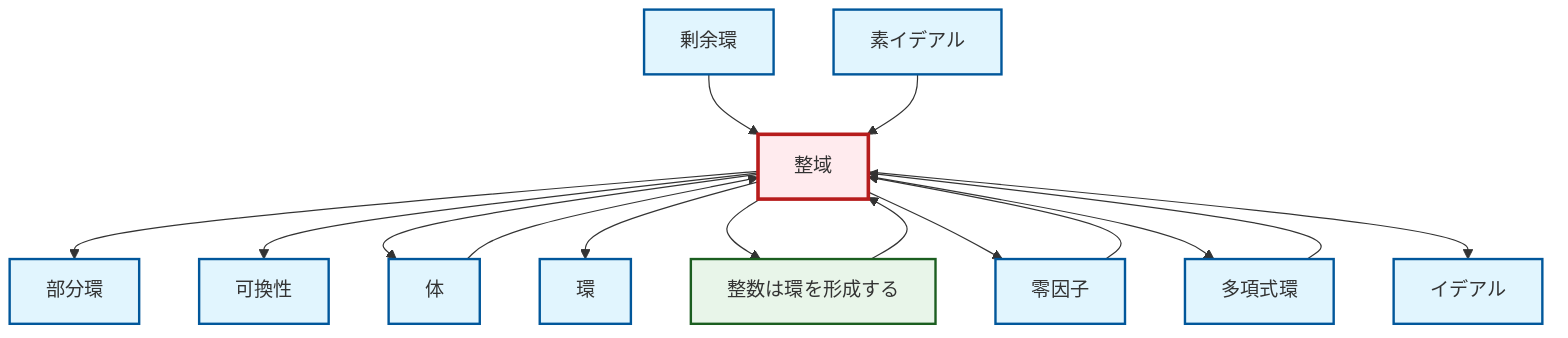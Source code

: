graph TD
    classDef definition fill:#e1f5fe,stroke:#01579b,stroke-width:2px
    classDef theorem fill:#f3e5f5,stroke:#4a148c,stroke-width:2px
    classDef axiom fill:#fff3e0,stroke:#e65100,stroke-width:2px
    classDef example fill:#e8f5e9,stroke:#1b5e20,stroke-width:2px
    classDef current fill:#ffebee,stroke:#b71c1c,stroke-width:3px
    def-commutativity["可換性"]:::definition
    def-integral-domain["整域"]:::definition
    def-quotient-ring["剰余環"]:::definition
    def-subring["部分環"]:::definition
    def-zero-divisor["零因子"]:::definition
    def-field["体"]:::definition
    def-prime-ideal["素イデアル"]:::definition
    def-ideal["イデアル"]:::definition
    ex-integers-ring["整数は環を形成する"]:::example
    def-ring["環"]:::definition
    def-polynomial-ring["多項式環"]:::definition
    def-integral-domain --> def-subring
    def-integral-domain --> def-commutativity
    def-quotient-ring --> def-integral-domain
    def-integral-domain --> def-field
    def-integral-domain --> def-ring
    def-integral-domain --> ex-integers-ring
    def-integral-domain --> def-zero-divisor
    def-prime-ideal --> def-integral-domain
    def-zero-divisor --> def-integral-domain
    def-integral-domain --> def-polynomial-ring
    ex-integers-ring --> def-integral-domain
    def-polynomial-ring --> def-integral-domain
    def-field --> def-integral-domain
    def-integral-domain --> def-ideal
    class def-integral-domain current